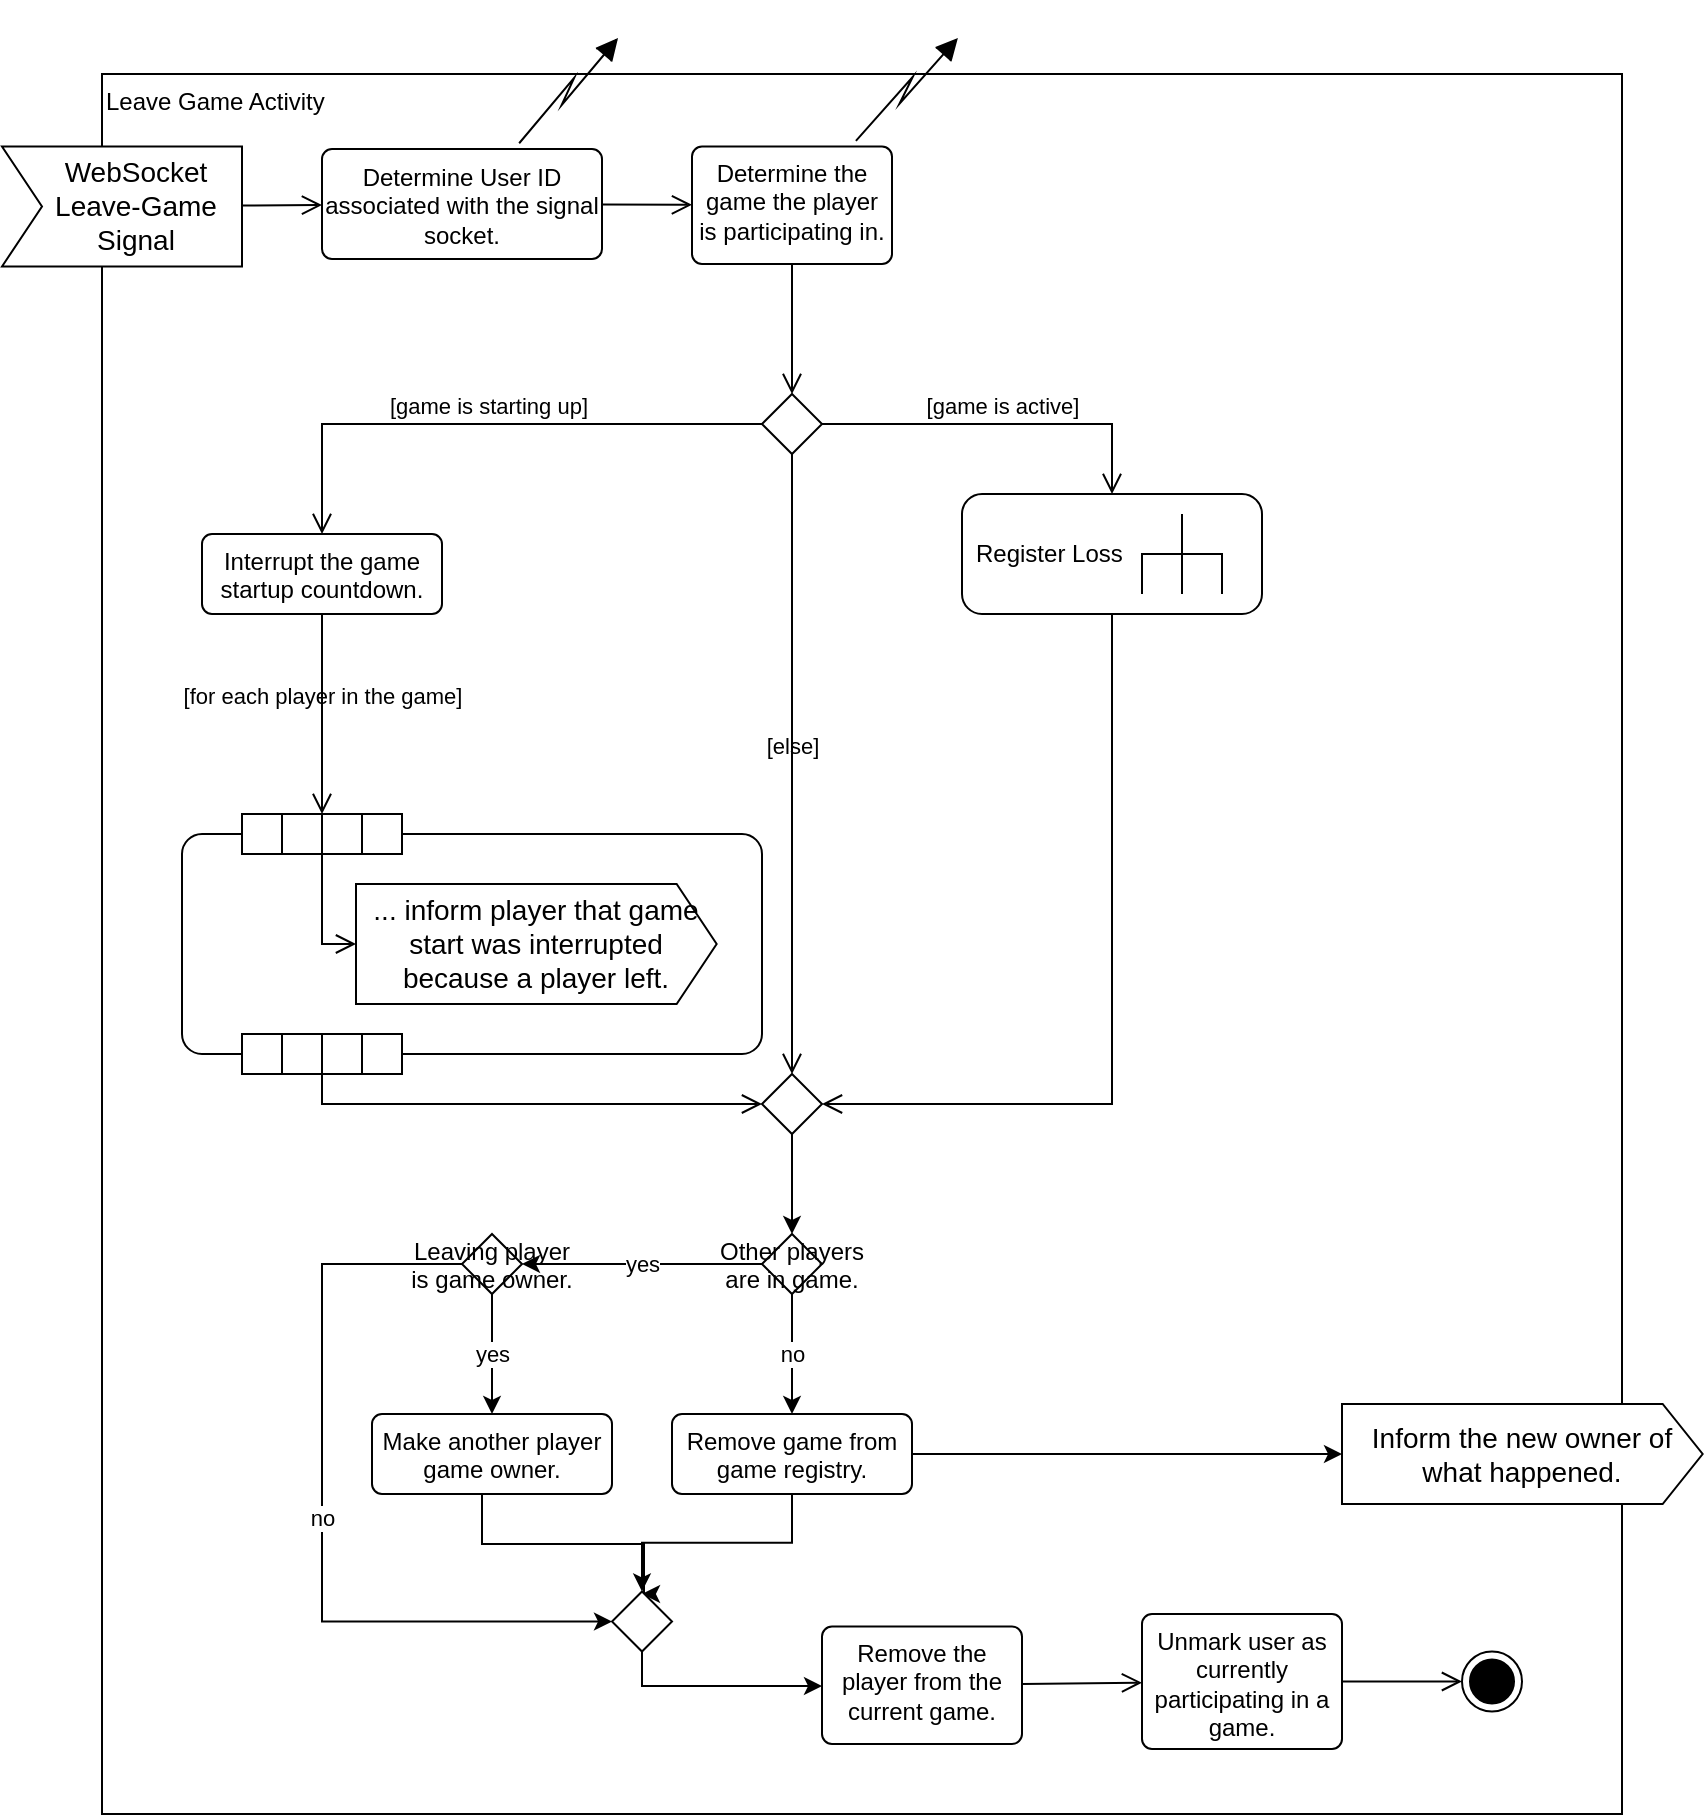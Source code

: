 <mxfile version="24.7.7">
  <diagram name="Page-1" id="OHtf5RfDIJpcohAS5fR0">
    <mxGraphModel dx="1023" dy="490" grid="1" gridSize="10" guides="1" tooltips="1" connect="1" arrows="1" fold="1" page="1" pageScale="1" pageWidth="850" pageHeight="1100" math="0" shadow="0">
      <root>
        <mxCell id="0" />
        <mxCell id="1" parent="0" />
        <mxCell id="D5mOA8Ntc-ykv9B3MH7v-1" value="Leave Game Activity" style="html=1;dashed=0;whiteSpace=wrap;align=left;verticalAlign=top;" parent="1" vertex="1">
          <mxGeometry x="50" y="40" width="760" height="870" as="geometry" />
        </mxCell>
        <mxCell id="D5mOA8Ntc-ykv9B3MH7v-2" value="Interrupt the game startup countdown." style="html=1;align=center;verticalAlign=top;rounded=1;absoluteArcSize=1;arcSize=10;dashed=0;whiteSpace=wrap;" parent="1" vertex="1">
          <mxGeometry x="100" y="270" width="120" height="40" as="geometry" />
        </mxCell>
        <mxCell id="D5mOA8Ntc-ykv9B3MH7v-3" value="[for each player in the game]" style="endArrow=open;startArrow=none;endFill=0;startFill=0;endSize=8;html=1;verticalAlign=bottom;labelBackgroundColor=none;strokeWidth=1;rounded=0;entryX=0.5;entryY=0;entryDx=0;entryDy=0;" parent="1" source="D5mOA8Ntc-ykv9B3MH7v-2" target="D5mOA8Ntc-ykv9B3MH7v-5" edge="1">
          <mxGeometry width="160" relative="1" as="geometry">
            <mxPoint x="280" y="-105" as="sourcePoint" />
            <mxPoint x="445" y="-105" as="targetPoint" />
          </mxGeometry>
        </mxCell>
        <mxCell id="D5mOA8Ntc-ykv9B3MH7v-4" value="" style="html=1;dashed=0;rounded=1;absoluteArcSize=1;arcSize=20;verticalAlign=middle;align=center;whiteSpace=wrap;" parent="1" vertex="1">
          <mxGeometry x="90" y="420" width="290" height="110" as="geometry" />
        </mxCell>
        <mxCell id="D5mOA8Ntc-ykv9B3MH7v-5" value="" style="group;resizeWidth=0;resizeHeight=0;html=1;" parent="D5mOA8Ntc-ykv9B3MH7v-4" vertex="1">
          <mxGeometry width="80" height="20" relative="1" as="geometry">
            <mxPoint x="30" y="-10" as="offset" />
          </mxGeometry>
        </mxCell>
        <mxCell id="D5mOA8Ntc-ykv9B3MH7v-6" value="" style="resizeWidth=0;resizeHeight=0;points=[[0,0],[0.5,0],[1,0]];html=1;whiteSpace=wrap;" parent="D5mOA8Ntc-ykv9B3MH7v-5" vertex="1">
          <mxGeometry width="20" height="20" relative="1" as="geometry">
            <mxPoint as="offset" />
          </mxGeometry>
        </mxCell>
        <mxCell id="D5mOA8Ntc-ykv9B3MH7v-7" value="" style="resizeWidth=0;resizeHeight=0;points=[[0,0],[0.5,0],[1,0]];html=1;whiteSpace=wrap;" parent="D5mOA8Ntc-ykv9B3MH7v-5" vertex="1">
          <mxGeometry width="20" height="20" relative="1" as="geometry">
            <mxPoint x="20" as="offset" />
          </mxGeometry>
        </mxCell>
        <mxCell id="D5mOA8Ntc-ykv9B3MH7v-8" value="" style="resizeWidth=0;resizeHeight=0;points=[[0,0],[0.5,0],[1,0]];html=1;whiteSpace=wrap;" parent="D5mOA8Ntc-ykv9B3MH7v-5" vertex="1">
          <mxGeometry width="20" height="20" relative="1" as="geometry">
            <mxPoint x="40" as="offset" />
          </mxGeometry>
        </mxCell>
        <mxCell id="D5mOA8Ntc-ykv9B3MH7v-9" value="" style="resizeWidth=0;resizeHeight=0;points=[[0,0],[0.5,0],[1,0]];html=1;whiteSpace=wrap;" parent="D5mOA8Ntc-ykv9B3MH7v-5" vertex="1">
          <mxGeometry width="20" height="20" relative="1" as="geometry">
            <mxPoint x="60" as="offset" />
          </mxGeometry>
        </mxCell>
        <mxCell id="D5mOA8Ntc-ykv9B3MH7v-10" value="" style="group;resizeWidth=0;resizeHeight=0;html=1;" parent="D5mOA8Ntc-ykv9B3MH7v-4" vertex="1">
          <mxGeometry y="1" width="80" height="20" relative="1" as="geometry">
            <mxPoint x="30" y="-10" as="offset" />
          </mxGeometry>
        </mxCell>
        <mxCell id="D5mOA8Ntc-ykv9B3MH7v-11" value="" style="resizeWidth=0;resizeHeight=0;points=[[0,1],[0.5,1],[1,1]];html=1;whiteSpace=wrap;" parent="D5mOA8Ntc-ykv9B3MH7v-10" vertex="1">
          <mxGeometry width="20" height="20" relative="1" as="geometry">
            <mxPoint as="offset" />
          </mxGeometry>
        </mxCell>
        <mxCell id="D5mOA8Ntc-ykv9B3MH7v-12" value="" style="resizeWidth=0;resizeHeight=0;points=[[0,1],[0.5,1],[1,1]];html=1;whiteSpace=wrap;" parent="D5mOA8Ntc-ykv9B3MH7v-10" vertex="1">
          <mxGeometry width="20" height="20" relative="1" as="geometry">
            <mxPoint x="20" as="offset" />
          </mxGeometry>
        </mxCell>
        <mxCell id="D5mOA8Ntc-ykv9B3MH7v-13" value="" style="resizeWidth=0;resizeHeight=0;points=[[0,1],[0.5,1],[1,1]];html=1;whiteSpace=wrap;" parent="D5mOA8Ntc-ykv9B3MH7v-10" vertex="1">
          <mxGeometry width="20" height="20" relative="1" as="geometry">
            <mxPoint x="40" as="offset" />
          </mxGeometry>
        </mxCell>
        <mxCell id="D5mOA8Ntc-ykv9B3MH7v-14" value="" style="resizeWidth=0;resizeHeight=0;points=[[0,1],[0.5,1],[1,1]];html=1;whiteSpace=wrap;" parent="D5mOA8Ntc-ykv9B3MH7v-10" vertex="1">
          <mxGeometry width="20" height="20" relative="1" as="geometry">
            <mxPoint x="60" as="offset" />
          </mxGeometry>
        </mxCell>
        <mxCell id="D5mOA8Ntc-ykv9B3MH7v-15" value="... inform player that game start was interrupted because a player left." style="html=1;shape=mxgraph.infographic.ribbonSimple;notch1=0;notch2=20;align=center;verticalAlign=middle;fontSize=14;fontStyle=0;fillColor=#FFFFFF;whiteSpace=wrap;" parent="D5mOA8Ntc-ykv9B3MH7v-4" vertex="1">
          <mxGeometry x="87" y="25" width="180.332" height="60" as="geometry" />
        </mxCell>
        <mxCell id="D5mOA8Ntc-ykv9B3MH7v-16" value="" style="endArrow=open;startArrow=none;endFill=0;startFill=0;endSize=8;html=1;verticalAlign=bottom;labelBackgroundColor=none;strokeWidth=1;rounded=0;exitX=0.5;exitY=1;exitDx=0;exitDy=0;" parent="D5mOA8Ntc-ykv9B3MH7v-4" source="D5mOA8Ntc-ykv9B3MH7v-5" target="D5mOA8Ntc-ykv9B3MH7v-15" edge="1">
          <mxGeometry width="160" relative="1" as="geometry">
            <mxPoint x="70.303" y="-47" as="sourcePoint" />
            <mxPoint x="70.303" as="targetPoint" />
            <Array as="points">
              <mxPoint x="70.0" y="55" />
            </Array>
          </mxGeometry>
        </mxCell>
        <mxCell id="D5mOA8Ntc-ykv9B3MH7v-17" value="" style="endArrow=open;startArrow=none;endFill=0;startFill=0;endSize=8;html=1;verticalAlign=bottom;labelBackgroundColor=none;strokeWidth=1;rounded=0;" parent="1" source="yZ6m-jOGZWV28F--6PPN-27" target="D5mOA8Ntc-ykv9B3MH7v-18" edge="1">
          <mxGeometry width="160" relative="1" as="geometry">
            <mxPoint x="220" y="500" as="sourcePoint" />
            <mxPoint x="390" y="215" as="targetPoint" />
            <Array as="points" />
          </mxGeometry>
        </mxCell>
        <mxCell id="D5mOA8Ntc-ykv9B3MH7v-18" value="" style="ellipse;html=1;shape=endState;fillColor=strokeColor;" parent="1" vertex="1">
          <mxGeometry x="730" y="828.75" width="30" height="30" as="geometry" />
        </mxCell>
        <mxCell id="yZ6m-jOGZWV28F--6PPN-1" value="WebSocket Leave-Game Signal" style="html=1;shape=mxgraph.infographic.ribbonSimple;notch1=20;notch2=0;align=center;verticalAlign=middle;fontSize=14;fontStyle=0;fillColor=#FFFFFF;flipH=0;spacingRight=0;spacingLeft=14;whiteSpace=wrap;" parent="1" vertex="1">
          <mxGeometry y="76.25" width="120" height="60" as="geometry" />
        </mxCell>
        <mxCell id="yZ6m-jOGZWV28F--6PPN-3" value="Determine User ID associated with the signal socket." style="html=1;align=center;verticalAlign=top;rounded=1;absoluteArcSize=1;arcSize=10;dashed=0;whiteSpace=wrap;" parent="1" vertex="1">
          <mxGeometry x="160" y="77.5" width="140" height="55" as="geometry" />
        </mxCell>
        <mxCell id="yZ6m-jOGZWV28F--6PPN-4" value="" style="endArrow=open;startArrow=none;endFill=0;startFill=0;endSize=8;html=1;verticalAlign=bottom;labelBackgroundColor=none;strokeWidth=1;rounded=0;" parent="1" source="yZ6m-jOGZWV28F--6PPN-1" target="yZ6m-jOGZWV28F--6PPN-3" edge="1">
          <mxGeometry width="160" relative="1" as="geometry">
            <mxPoint x="340" y="400" as="sourcePoint" />
            <mxPoint x="500" y="400" as="targetPoint" />
          </mxGeometry>
        </mxCell>
        <mxCell id="yZ6m-jOGZWV28F--6PPN-5" value="" style="endArrow=open;startArrow=none;endFill=0;startFill=0;endSize=8;html=1;verticalAlign=bottom;labelBackgroundColor=none;strokeWidth=1;rounded=0;" parent="1" source="yZ6m-jOGZWV28F--6PPN-3" target="yZ6m-jOGZWV28F--6PPN-35" edge="1">
          <mxGeometry width="160" relative="1" as="geometry">
            <mxPoint x="140" y="115" as="sourcePoint" />
            <mxPoint x="340.0" y="105" as="targetPoint" />
            <Array as="points" />
          </mxGeometry>
        </mxCell>
        <mxCell id="yZ6m-jOGZWV28F--6PPN-7" value="Remove the player from the current game." style="html=1;align=center;verticalAlign=top;rounded=1;absoluteArcSize=1;arcSize=10;dashed=0;whiteSpace=wrap;" parent="1" vertex="1">
          <mxGeometry x="410" y="816.25" width="100" height="58.75" as="geometry" />
        </mxCell>
        <mxCell id="yZ6m-jOGZWV28F--6PPN-10" value="" style="rhombus;" parent="1" vertex="1">
          <mxGeometry x="380" y="200.01" width="30" height="30" as="geometry" />
        </mxCell>
        <mxCell id="yZ6m-jOGZWV28F--6PPN-13" value="[game is starting up]" style="endArrow=open;startArrow=none;endFill=0;startFill=0;endSize=8;html=1;verticalAlign=bottom;labelBackgroundColor=none;strokeWidth=1;rounded=0;exitX=0;exitY=0.5;exitDx=0;exitDy=0;" parent="1" source="yZ6m-jOGZWV28F--6PPN-10" target="D5mOA8Ntc-ykv9B3MH7v-2" edge="1">
          <mxGeometry width="160" relative="1" as="geometry">
            <mxPoint x="380" y="115" as="sourcePoint" />
            <mxPoint x="480" y="116" as="targetPoint" />
            <Array as="points">
              <mxPoint x="160" y="215" />
            </Array>
          </mxGeometry>
        </mxCell>
        <mxCell id="kHiVlSvmokBEQ3QXgZYQ-5" style="edgeStyle=orthogonalEdgeStyle;rounded=0;orthogonalLoop=1;jettySize=auto;html=1;" edge="1" parent="1" source="yZ6m-jOGZWV28F--6PPN-16" target="kHiVlSvmokBEQ3QXgZYQ-4">
          <mxGeometry relative="1" as="geometry" />
        </mxCell>
        <mxCell id="yZ6m-jOGZWV28F--6PPN-16" value="" style="rhombus;" parent="1" vertex="1">
          <mxGeometry x="380" y="540" width="30" height="30" as="geometry" />
        </mxCell>
        <mxCell id="yZ6m-jOGZWV28F--6PPN-17" value="" style="endArrow=open;startArrow=none;endFill=0;startFill=0;endSize=8;html=1;verticalAlign=bottom;labelBackgroundColor=none;strokeWidth=1;rounded=0;exitX=0.5;exitY=1;exitDx=0;exitDy=0;entryX=0;entryY=0.5;entryDx=0;entryDy=0;" parent="1" source="D5mOA8Ntc-ykv9B3MH7v-10" target="yZ6m-jOGZWV28F--6PPN-16" edge="1">
          <mxGeometry width="160" relative="1" as="geometry">
            <mxPoint x="435" y="580" as="sourcePoint" />
            <mxPoint x="435" y="610" as="targetPoint" />
            <Array as="points">
              <mxPoint x="160" y="555" />
            </Array>
          </mxGeometry>
        </mxCell>
        <mxCell id="yZ6m-jOGZWV28F--6PPN-18" value="" style="endArrow=open;startArrow=none;endFill=0;startFill=0;endSize=8;html=1;verticalAlign=bottom;labelBackgroundColor=none;strokeWidth=1;rounded=0;entryX=1;entryY=0.5;entryDx=0;entryDy=0;" parent="1" source="yZ6m-jOGZWV28F--6PPN-20" target="yZ6m-jOGZWV28F--6PPN-16" edge="1">
          <mxGeometry width="160" relative="1" as="geometry">
            <mxPoint x="560.0" y="300" as="sourcePoint" />
            <mxPoint x="420" y="565" as="targetPoint" />
            <Array as="points">
              <mxPoint x="555" y="555" />
            </Array>
          </mxGeometry>
        </mxCell>
        <mxCell id="yZ6m-jOGZWV28F--6PPN-20" value="Register Loss" style="shape=mxgraph.uml25.behaviorAction;html=1;rounded=1;absoluteArcSize=1;arcSize=10;align=left;spacingLeft=5;whiteSpace=wrap;" parent="1" vertex="1">
          <mxGeometry x="480" y="250" width="150" height="60" as="geometry" />
        </mxCell>
        <mxCell id="yZ6m-jOGZWV28F--6PPN-26" value="[else]" style="endArrow=open;startArrow=none;endFill=0;startFill=0;endSize=8;html=1;verticalAlign=bottom;labelBackgroundColor=none;strokeWidth=1;rounded=0;entryX=0.5;entryY=0;entryDx=0;entryDy=0;exitX=0.5;exitY=1;exitDx=0;exitDy=0;" parent="1" source="yZ6m-jOGZWV28F--6PPN-10" target="yZ6m-jOGZWV28F--6PPN-16" edge="1">
          <mxGeometry width="160" relative="1" as="geometry">
            <mxPoint x="365" y="130" as="sourcePoint" />
            <mxPoint x="420" y="550" as="targetPoint" />
            <Array as="points" />
          </mxGeometry>
        </mxCell>
        <mxCell id="yZ6m-jOGZWV28F--6PPN-28" value="" style="endArrow=open;startArrow=none;endFill=0;startFill=0;endSize=8;html=1;verticalAlign=bottom;labelBackgroundColor=none;strokeWidth=1;rounded=0;" parent="1" source="yZ6m-jOGZWV28F--6PPN-7" target="yZ6m-jOGZWV28F--6PPN-27" edge="1">
          <mxGeometry width="160" relative="1" as="geometry">
            <mxPoint x="570" y="105" as="sourcePoint" />
            <mxPoint x="790" y="105" as="targetPoint" />
            <Array as="points" />
          </mxGeometry>
        </mxCell>
        <mxCell id="yZ6m-jOGZWV28F--6PPN-27" value="Unmark user as currently participating in a game." style="html=1;align=center;verticalAlign=top;rounded=1;absoluteArcSize=1;arcSize=10;dashed=0;whiteSpace=wrap;" parent="1" vertex="1">
          <mxGeometry x="570" y="810" width="100" height="67.5" as="geometry" />
        </mxCell>
        <mxCell id="yZ6m-jOGZWV28F--6PPN-32" value="[game is active]" style="endArrow=open;startArrow=none;endFill=0;startFill=0;endSize=8;html=1;verticalAlign=bottom;labelBackgroundColor=none;strokeWidth=1;rounded=0;exitX=1;exitY=0.5;exitDx=0;exitDy=0;" parent="1" source="yZ6m-jOGZWV28F--6PPN-10" target="yZ6m-jOGZWV28F--6PPN-20" edge="1">
          <mxGeometry width="160" relative="1" as="geometry">
            <mxPoint x="370" y="215" as="sourcePoint" />
            <mxPoint x="505" y="215.007" as="targetPoint" />
            <Array as="points">
              <mxPoint x="555" y="215" />
            </Array>
          </mxGeometry>
        </mxCell>
        <mxCell id="yZ6m-jOGZWV28F--6PPN-35" value="Determine the game the player is participating in." style="html=1;align=center;verticalAlign=top;rounded=1;absoluteArcSize=1;arcSize=10;dashed=0;whiteSpace=wrap;" parent="1" vertex="1">
          <mxGeometry x="345" y="76.25" width="100" height="58.75" as="geometry" />
        </mxCell>
        <mxCell id="yZ6m-jOGZWV28F--6PPN-36" value="" style="endArrow=open;startArrow=none;endFill=0;startFill=0;endSize=8;html=1;verticalAlign=bottom;labelBackgroundColor=none;strokeWidth=1;rounded=0;entryX=0.5;entryY=0;entryDx=0;entryDy=0;" parent="1" source="yZ6m-jOGZWV28F--6PPN-35" target="yZ6m-jOGZWV28F--6PPN-10" edge="1">
          <mxGeometry width="160" relative="1" as="geometry">
            <mxPoint x="260" y="120" as="sourcePoint" />
            <mxPoint x="420" y="120" as="targetPoint" />
          </mxGeometry>
        </mxCell>
        <mxCell id="yZ6m-jOGZWV28F--6PPN-37" value="" style="shape=mxgraph.lean_mapping.electronic_info_flow_edge;html=1;rounded=0;" parent="1" source="yZ6m-jOGZWV28F--6PPN-35" edge="1">
          <mxGeometry width="160" relative="1" as="geometry">
            <mxPoint x="260" y="120" as="sourcePoint" />
            <mxPoint x="480" y="20" as="targetPoint" />
          </mxGeometry>
        </mxCell>
        <mxCell id="yZ6m-jOGZWV28F--6PPN-39" value="" style="shape=mxgraph.lean_mapping.electronic_info_flow_edge;html=1;rounded=0;" parent="1" source="yZ6m-jOGZWV28F--6PPN-3" edge="1">
          <mxGeometry width="160" relative="1" as="geometry">
            <mxPoint x="434" y="86" as="sourcePoint" />
            <mxPoint x="310" y="20" as="targetPoint" />
          </mxGeometry>
        </mxCell>
        <mxCell id="kHiVlSvmokBEQ3QXgZYQ-28" value="yes" style="edgeStyle=orthogonalEdgeStyle;rounded=0;orthogonalLoop=1;jettySize=auto;html=1;entryX=1;entryY=0.5;entryDx=0;entryDy=0;" edge="1" parent="1" source="kHiVlSvmokBEQ3QXgZYQ-4" target="kHiVlSvmokBEQ3QXgZYQ-6">
          <mxGeometry relative="1" as="geometry" />
        </mxCell>
        <mxCell id="kHiVlSvmokBEQ3QXgZYQ-32" value="no" style="edgeStyle=orthogonalEdgeStyle;rounded=0;orthogonalLoop=1;jettySize=auto;html=1;" edge="1" parent="1" source="kHiVlSvmokBEQ3QXgZYQ-4" target="kHiVlSvmokBEQ3QXgZYQ-31">
          <mxGeometry relative="1" as="geometry" />
        </mxCell>
        <mxCell id="kHiVlSvmokBEQ3QXgZYQ-4" value="Other players&#xa;are in game." style="rhombus;" vertex="1" parent="1">
          <mxGeometry x="380" y="620" width="30" height="30" as="geometry" />
        </mxCell>
        <mxCell id="kHiVlSvmokBEQ3QXgZYQ-29" value="yes" style="edgeStyle=orthogonalEdgeStyle;rounded=0;orthogonalLoop=1;jettySize=auto;html=1;" edge="1" parent="1" source="kHiVlSvmokBEQ3QXgZYQ-6" target="kHiVlSvmokBEQ3QXgZYQ-10">
          <mxGeometry relative="1" as="geometry" />
        </mxCell>
        <mxCell id="kHiVlSvmokBEQ3QXgZYQ-36" value="no" style="edgeStyle=orthogonalEdgeStyle;rounded=0;orthogonalLoop=1;jettySize=auto;html=1;entryX=0;entryY=0.5;entryDx=0;entryDy=0;" edge="1" parent="1" source="kHiVlSvmokBEQ3QXgZYQ-6" target="kHiVlSvmokBEQ3QXgZYQ-33">
          <mxGeometry relative="1" as="geometry">
            <Array as="points">
              <mxPoint x="160" y="635" />
              <mxPoint x="160" y="814" />
            </Array>
          </mxGeometry>
        </mxCell>
        <mxCell id="kHiVlSvmokBEQ3QXgZYQ-6" value="Leaving player&#xa;is game owner." style="rhombus;" vertex="1" parent="1">
          <mxGeometry x="230" y="620" width="30" height="30" as="geometry" />
        </mxCell>
        <mxCell id="kHiVlSvmokBEQ3QXgZYQ-35" style="edgeStyle=orthogonalEdgeStyle;rounded=0;orthogonalLoop=1;jettySize=auto;html=1;" edge="1" parent="1" source="kHiVlSvmokBEQ3QXgZYQ-10">
          <mxGeometry relative="1" as="geometry">
            <mxPoint x="320" y="800" as="targetPoint" />
            <Array as="points">
              <mxPoint x="240" y="775" />
              <mxPoint x="321" y="775" />
            </Array>
          </mxGeometry>
        </mxCell>
        <mxCell id="kHiVlSvmokBEQ3QXgZYQ-10" value="Make another player game owner." style="html=1;align=center;verticalAlign=top;rounded=1;absoluteArcSize=1;arcSize=10;dashed=0;whiteSpace=wrap;" vertex="1" parent="1">
          <mxGeometry x="185" y="710" width="120" height="40" as="geometry" />
        </mxCell>
        <mxCell id="kHiVlSvmokBEQ3QXgZYQ-34" style="edgeStyle=orthogonalEdgeStyle;rounded=0;orthogonalLoop=1;jettySize=auto;html=1;entryX=0.5;entryY=0;entryDx=0;entryDy=0;" edge="1" parent="1" source="kHiVlSvmokBEQ3QXgZYQ-31" target="kHiVlSvmokBEQ3QXgZYQ-33">
          <mxGeometry relative="1" as="geometry" />
        </mxCell>
        <mxCell id="kHiVlSvmokBEQ3QXgZYQ-39" style="edgeStyle=orthogonalEdgeStyle;rounded=0;orthogonalLoop=1;jettySize=auto;html=1;" edge="1" parent="1" source="kHiVlSvmokBEQ3QXgZYQ-31" target="kHiVlSvmokBEQ3QXgZYQ-38">
          <mxGeometry relative="1" as="geometry" />
        </mxCell>
        <mxCell id="kHiVlSvmokBEQ3QXgZYQ-31" value="Remove game from game registry." style="html=1;align=center;verticalAlign=top;rounded=1;absoluteArcSize=1;arcSize=10;dashed=0;whiteSpace=wrap;" vertex="1" parent="1">
          <mxGeometry x="335" y="710" width="120" height="40" as="geometry" />
        </mxCell>
        <mxCell id="kHiVlSvmokBEQ3QXgZYQ-37" style="edgeStyle=orthogonalEdgeStyle;rounded=0;orthogonalLoop=1;jettySize=auto;html=1;" edge="1" parent="1" source="kHiVlSvmokBEQ3QXgZYQ-33" target="yZ6m-jOGZWV28F--6PPN-7">
          <mxGeometry relative="1" as="geometry">
            <Array as="points">
              <mxPoint x="320" y="846" />
            </Array>
          </mxGeometry>
        </mxCell>
        <mxCell id="kHiVlSvmokBEQ3QXgZYQ-33" value="" style="rhombus;" vertex="1" parent="1">
          <mxGeometry x="305" y="798.75" width="30" height="30" as="geometry" />
        </mxCell>
        <mxCell id="kHiVlSvmokBEQ3QXgZYQ-38" value="Inform the new owner of what happened." style="html=1;shape=mxgraph.infographic.ribbonSimple;notch1=0;notch2=20;align=center;verticalAlign=middle;fontSize=14;fontStyle=0;fillColor=#FFFFFF;whiteSpace=wrap;" vertex="1" parent="1">
          <mxGeometry x="670" y="705" width="180.33" height="50" as="geometry" />
        </mxCell>
      </root>
    </mxGraphModel>
  </diagram>
</mxfile>
